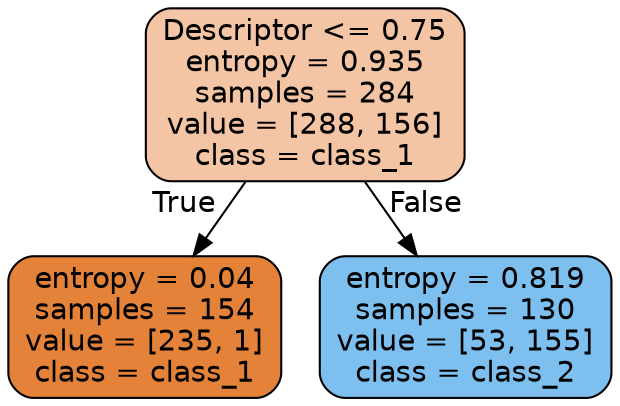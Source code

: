 digraph Tree {
node [shape=box, style="filled, rounded", color="black", fontname="helvetica"] ;
edge [fontname="helvetica"] ;
0 [label="Descriptor <= 0.75\nentropy = 0.935\nsamples = 284\nvalue = [288, 156]\nclass = class_1", fillcolor="#f3c5a4"] ;
1 [label="entropy = 0.04\nsamples = 154\nvalue = [235, 1]\nclass = class_1", fillcolor="#e5823a"] ;
0 -> 1 [labeldistance=2.5, labelangle=45, headlabel="True"] ;
2 [label="entropy = 0.819\nsamples = 130\nvalue = [53, 155]\nclass = class_2", fillcolor="#7dbfee"] ;
0 -> 2 [labeldistance=2.5, labelangle=-45, headlabel="False"] ;
}